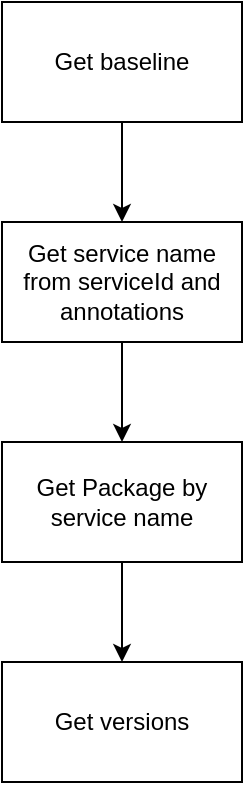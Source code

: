 <mxfile version="23.1.5" type="device">
  <diagram name="Page-1" id="q3CbM4fyBCczV83SilPQ">
    <mxGraphModel dx="1434" dy="844" grid="1" gridSize="10" guides="1" tooltips="1" connect="1" arrows="1" fold="1" page="1" pageScale="1" pageWidth="850" pageHeight="1100" math="0" shadow="0">
      <root>
        <mxCell id="0" />
        <mxCell id="1" parent="0" />
        <mxCell id="1Ns7jv_GwLkWFKXFiFpL-5" style="edgeStyle=orthogonalEdgeStyle;rounded=0;orthogonalLoop=1;jettySize=auto;html=1;exitX=0.5;exitY=1;exitDx=0;exitDy=0;entryX=0.5;entryY=0;entryDx=0;entryDy=0;" edge="1" parent="1" source="1Ns7jv_GwLkWFKXFiFpL-1" target="1Ns7jv_GwLkWFKXFiFpL-2">
          <mxGeometry relative="1" as="geometry" />
        </mxCell>
        <mxCell id="1Ns7jv_GwLkWFKXFiFpL-1" value="Get baseline" style="rounded=0;whiteSpace=wrap;html=1;" vertex="1" parent="1">
          <mxGeometry x="365" y="80" width="120" height="60" as="geometry" />
        </mxCell>
        <mxCell id="1Ns7jv_GwLkWFKXFiFpL-6" style="edgeStyle=orthogonalEdgeStyle;rounded=0;orthogonalLoop=1;jettySize=auto;html=1;exitX=0.5;exitY=1;exitDx=0;exitDy=0;entryX=0.5;entryY=0;entryDx=0;entryDy=0;" edge="1" parent="1" source="1Ns7jv_GwLkWFKXFiFpL-2" target="1Ns7jv_GwLkWFKXFiFpL-3">
          <mxGeometry relative="1" as="geometry" />
        </mxCell>
        <mxCell id="1Ns7jv_GwLkWFKXFiFpL-2" value="Get service name from serviceId and annotations" style="rounded=0;whiteSpace=wrap;html=1;" vertex="1" parent="1">
          <mxGeometry x="365" y="190" width="120" height="60" as="geometry" />
        </mxCell>
        <mxCell id="1Ns7jv_GwLkWFKXFiFpL-7" style="edgeStyle=orthogonalEdgeStyle;rounded=0;orthogonalLoop=1;jettySize=auto;html=1;exitX=0.5;exitY=1;exitDx=0;exitDy=0;entryX=0.5;entryY=0;entryDx=0;entryDy=0;" edge="1" parent="1" source="1Ns7jv_GwLkWFKXFiFpL-3" target="1Ns7jv_GwLkWFKXFiFpL-4">
          <mxGeometry relative="1" as="geometry" />
        </mxCell>
        <mxCell id="1Ns7jv_GwLkWFKXFiFpL-3" value="Get Package by service name" style="rounded=0;whiteSpace=wrap;html=1;" vertex="1" parent="1">
          <mxGeometry x="365" y="300" width="120" height="60" as="geometry" />
        </mxCell>
        <mxCell id="1Ns7jv_GwLkWFKXFiFpL-4" value="Get versions" style="rounded=0;whiteSpace=wrap;html=1;" vertex="1" parent="1">
          <mxGeometry x="365" y="410" width="120" height="60" as="geometry" />
        </mxCell>
      </root>
    </mxGraphModel>
  </diagram>
</mxfile>
